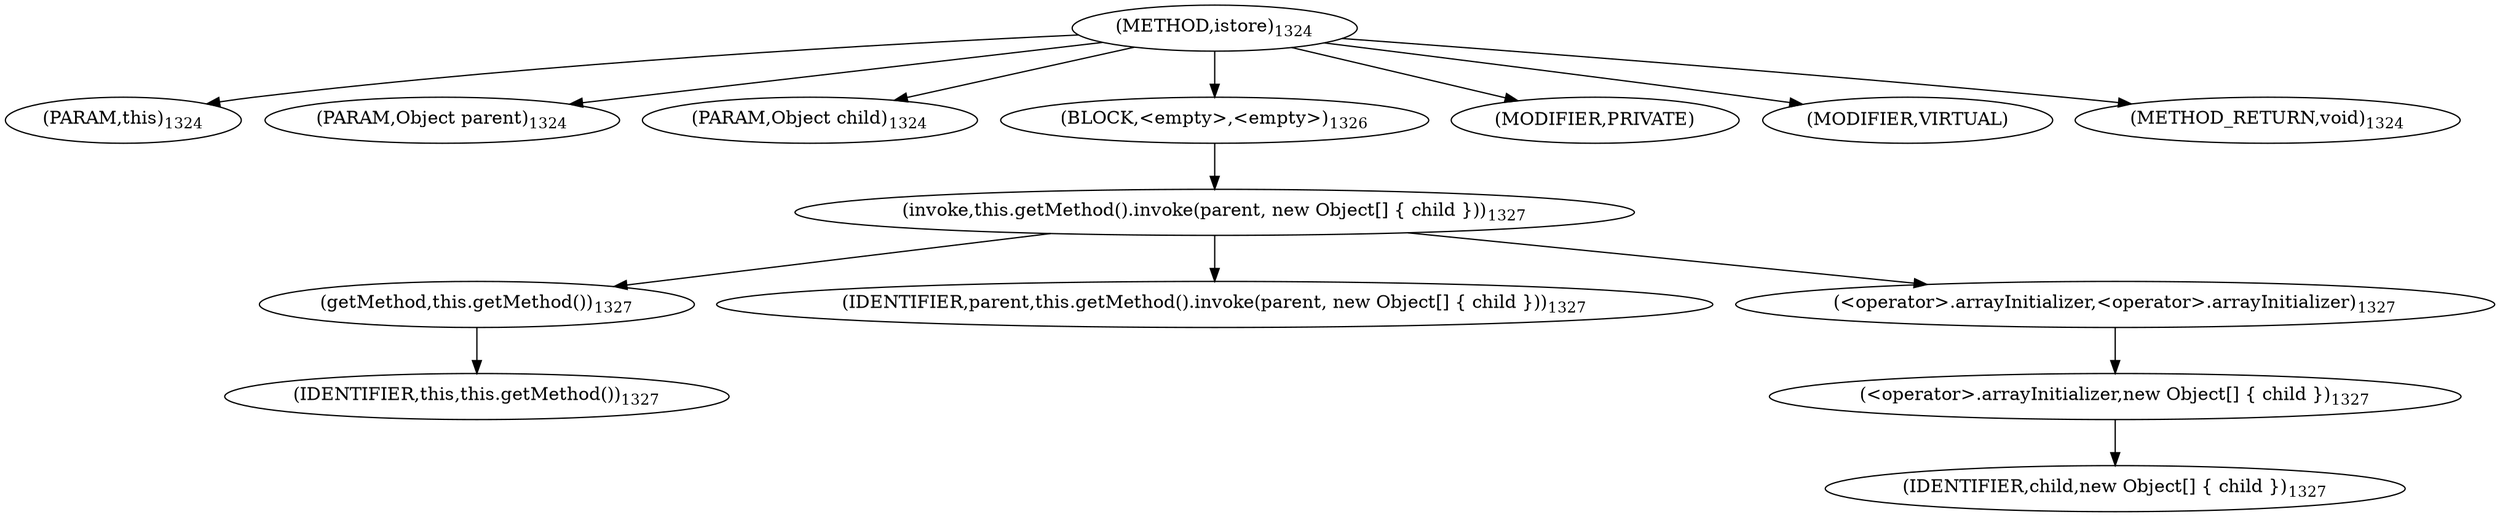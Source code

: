 digraph "istore" {  
"2714" [label = <(METHOD,istore)<SUB>1324</SUB>> ]
"113" [label = <(PARAM,this)<SUB>1324</SUB>> ]
"2715" [label = <(PARAM,Object parent)<SUB>1324</SUB>> ]
"2716" [label = <(PARAM,Object child)<SUB>1324</SUB>> ]
"2717" [label = <(BLOCK,&lt;empty&gt;,&lt;empty&gt;)<SUB>1326</SUB>> ]
"2718" [label = <(invoke,this.getMethod().invoke(parent, new Object[] { child }))<SUB>1327</SUB>> ]
"2719" [label = <(getMethod,this.getMethod())<SUB>1327</SUB>> ]
"112" [label = <(IDENTIFIER,this,this.getMethod())<SUB>1327</SUB>> ]
"2720" [label = <(IDENTIFIER,parent,this.getMethod().invoke(parent, new Object[] { child }))<SUB>1327</SUB>> ]
"2721" [label = <(&lt;operator&gt;.arrayInitializer,&lt;operator&gt;.arrayInitializer)<SUB>1327</SUB>> ]
"2722" [label = <(&lt;operator&gt;.arrayInitializer,new Object[] { child })<SUB>1327</SUB>> ]
"2723" [label = <(IDENTIFIER,child,new Object[] { child })<SUB>1327</SUB>> ]
"2724" [label = <(MODIFIER,PRIVATE)> ]
"2725" [label = <(MODIFIER,VIRTUAL)> ]
"2726" [label = <(METHOD_RETURN,void)<SUB>1324</SUB>> ]
  "2714" -> "113" 
  "2714" -> "2715" 
  "2714" -> "2716" 
  "2714" -> "2717" 
  "2714" -> "2724" 
  "2714" -> "2725" 
  "2714" -> "2726" 
  "2717" -> "2718" 
  "2718" -> "2719" 
  "2718" -> "2720" 
  "2718" -> "2721" 
  "2719" -> "112" 
  "2721" -> "2722" 
  "2722" -> "2723" 
}
